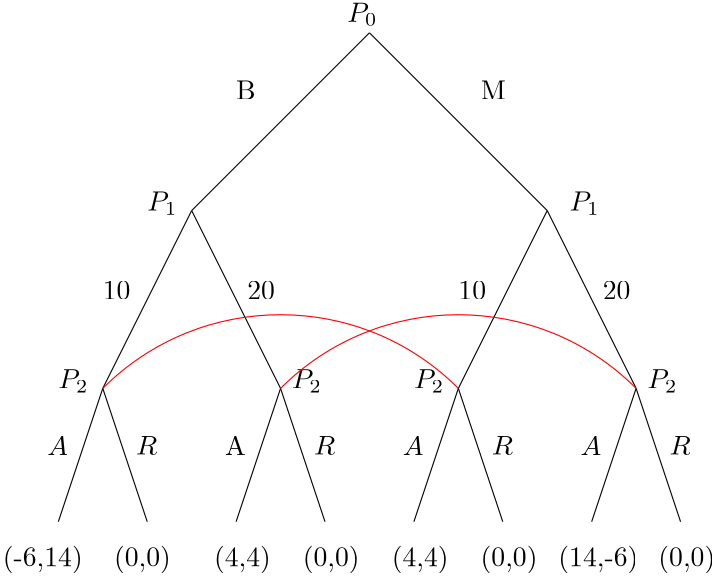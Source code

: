 <?xml version="1.0"?>
<!DOCTYPE ipe SYSTEM "ipe.dtd">
<ipe version="70206" creator="Ipe 7.2.11">
<info created="D:20201127175934" modified="D:20201127180519"/>
<ipestyle name="basic">
<symbol name="arrow/arc(spx)">
<path stroke="sym-stroke" fill="sym-stroke" pen="sym-pen">
0 0 m
-1 0.333 l
-1 -0.333 l
h
</path>
</symbol>
<symbol name="arrow/farc(spx)">
<path stroke="sym-stroke" fill="white" pen="sym-pen">
0 0 m
-1 0.333 l
-1 -0.333 l
h
</path>
</symbol>
<symbol name="arrow/ptarc(spx)">
<path stroke="sym-stroke" fill="sym-stroke" pen="sym-pen">
0 0 m
-1 0.333 l
-0.8 0 l
-1 -0.333 l
h
</path>
</symbol>
<symbol name="arrow/fptarc(spx)">
<path stroke="sym-stroke" fill="white" pen="sym-pen">
0 0 m
-1 0.333 l
-0.8 0 l
-1 -0.333 l
h
</path>
</symbol>
<symbol name="mark/circle(sx)" transformations="translations">
<path fill="sym-stroke">
0.6 0 0 0.6 0 0 e
0.4 0 0 0.4 0 0 e
</path>
</symbol>
<symbol name="mark/disk(sx)" transformations="translations">
<path fill="sym-stroke">
0.6 0 0 0.6 0 0 e
</path>
</symbol>
<symbol name="mark/fdisk(sfx)" transformations="translations">
<group>
<path fill="sym-fill">
0.5 0 0 0.5 0 0 e
</path>
<path fill="sym-stroke" fillrule="eofill">
0.6 0 0 0.6 0 0 e
0.4 0 0 0.4 0 0 e
</path>
</group>
</symbol>
<symbol name="mark/box(sx)" transformations="translations">
<path fill="sym-stroke" fillrule="eofill">
-0.6 -0.6 m
0.6 -0.6 l
0.6 0.6 l
-0.6 0.6 l
h
-0.4 -0.4 m
0.4 -0.4 l
0.4 0.4 l
-0.4 0.4 l
h
</path>
</symbol>
<symbol name="mark/square(sx)" transformations="translations">
<path fill="sym-stroke">
-0.6 -0.6 m
0.6 -0.6 l
0.6 0.6 l
-0.6 0.6 l
h
</path>
</symbol>
<symbol name="mark/fsquare(sfx)" transformations="translations">
<group>
<path fill="sym-fill">
-0.5 -0.5 m
0.5 -0.5 l
0.5 0.5 l
-0.5 0.5 l
h
</path>
<path fill="sym-stroke" fillrule="eofill">
-0.6 -0.6 m
0.6 -0.6 l
0.6 0.6 l
-0.6 0.6 l
h
-0.4 -0.4 m
0.4 -0.4 l
0.4 0.4 l
-0.4 0.4 l
h
</path>
</group>
</symbol>
<symbol name="mark/cross(sx)" transformations="translations">
<group>
<path fill="sym-stroke">
-0.43 -0.57 m
0.57 0.43 l
0.43 0.57 l
-0.57 -0.43 l
h
</path>
<path fill="sym-stroke">
-0.43 0.57 m
0.57 -0.43 l
0.43 -0.57 l
-0.57 0.43 l
h
</path>
</group>
</symbol>
<symbol name="arrow/fnormal(spx)">
<path stroke="sym-stroke" fill="white" pen="sym-pen">
0 0 m
-1 0.333 l
-1 -0.333 l
h
</path>
</symbol>
<symbol name="arrow/pointed(spx)">
<path stroke="sym-stroke" fill="sym-stroke" pen="sym-pen">
0 0 m
-1 0.333 l
-0.8 0 l
-1 -0.333 l
h
</path>
</symbol>
<symbol name="arrow/fpointed(spx)">
<path stroke="sym-stroke" fill="white" pen="sym-pen">
0 0 m
-1 0.333 l
-0.8 0 l
-1 -0.333 l
h
</path>
</symbol>
<symbol name="arrow/linear(spx)">
<path stroke="sym-stroke" pen="sym-pen">
-1 0.333 m
0 0 l
-1 -0.333 l
</path>
</symbol>
<symbol name="arrow/fdouble(spx)">
<path stroke="sym-stroke" fill="white" pen="sym-pen">
0 0 m
-1 0.333 l
-1 -0.333 l
h
-1 0 m
-2 0.333 l
-2 -0.333 l
h
</path>
</symbol>
<symbol name="arrow/double(spx)">
<path stroke="sym-stroke" fill="sym-stroke" pen="sym-pen">
0 0 m
-1 0.333 l
-1 -0.333 l
h
-1 0 m
-2 0.333 l
-2 -0.333 l
h
</path>
</symbol>
<pen name="heavier" value="0.8"/>
<pen name="fat" value="1.2"/>
<pen name="ultrafat" value="2"/>
<symbolsize name="large" value="5"/>
<symbolsize name="small" value="2"/>
<symbolsize name="tiny" value="1.1"/>
<arrowsize name="large" value="10"/>
<arrowsize name="small" value="5"/>
<arrowsize name="tiny" value="3"/>
<color name="red" value="1 0 0"/>
<color name="green" value="0 1 0"/>
<color name="blue" value="0 0 1"/>
<color name="yellow" value="1 1 0"/>
<color name="orange" value="1 0.647 0"/>
<color name="gold" value="1 0.843 0"/>
<color name="purple" value="0.627 0.125 0.941"/>
<color name="gray" value="0.745"/>
<color name="brown" value="0.647 0.165 0.165"/>
<color name="navy" value="0 0 0.502"/>
<color name="pink" value="1 0.753 0.796"/>
<color name="seagreen" value="0.18 0.545 0.341"/>
<color name="turquoise" value="0.251 0.878 0.816"/>
<color name="violet" value="0.933 0.51 0.933"/>
<color name="darkblue" value="0 0 0.545"/>
<color name="darkcyan" value="0 0.545 0.545"/>
<color name="darkgray" value="0.663"/>
<color name="darkgreen" value="0 0.392 0"/>
<color name="darkmagenta" value="0.545 0 0.545"/>
<color name="darkorange" value="1 0.549 0"/>
<color name="darkred" value="0.545 0 0"/>
<color name="lightblue" value="0.678 0.847 0.902"/>
<color name="lightcyan" value="0.878 1 1"/>
<color name="lightgray" value="0.827"/>
<color name="lightgreen" value="0.565 0.933 0.565"/>
<color name="lightyellow" value="1 1 0.878"/>
<dashstyle name="dashed" value="[4] 0"/>
<dashstyle name="dotted" value="[1 3] 0"/>
<dashstyle name="dash dotted" value="[4 2 1 2] 0"/>
<dashstyle name="dash dot dotted" value="[4 2 1 2 1 2] 0"/>
<textsize name="large" value="\large"/>
<textsize name="Large" value="\Large"/>
<textsize name="LARGE" value="\LARGE"/>
<textsize name="huge" value="\huge"/>
<textsize name="Huge" value="\Huge"/>
<textsize name="small" value="\small"/>
<textsize name="footnote" value="\footnotesize"/>
<textsize name="tiny" value="\tiny"/>
<textstyle name="center" begin="\begin{center}" end="\end{center}"/>
<textstyle name="itemize" begin="\begin{itemize}" end="\end{itemize}"/>
<textstyle name="item" begin="\begin{itemize}\item{}" end="\end{itemize}"/>
<gridsize name="4 pts" value="4"/>
<gridsize name="8 pts (~3 mm)" value="8"/>
<gridsize name="16 pts (~6 mm)" value="16"/>
<gridsize name="32 pts (~12 mm)" value="32"/>
<gridsize name="10 pts (~3.5 mm)" value="10"/>
<gridsize name="20 pts (~7 mm)" value="20"/>
<gridsize name="14 pts (~5 mm)" value="14"/>
<gridsize name="28 pts (~10 mm)" value="28"/>
<gridsize name="56 pts (~20 mm)" value="56"/>
<anglesize name="90 deg" value="90"/>
<anglesize name="60 deg" value="60"/>
<anglesize name="45 deg" value="45"/>
<anglesize name="30 deg" value="30"/>
<anglesize name="22.5 deg" value="22.5"/>
<opacity name="10%" value="0.1"/>
<opacity name="30%" value="0.3"/>
<opacity name="50%" value="0.5"/>
<opacity name="75%" value="0.75"/>
<tiling name="falling" angle="-60" step="4" width="1"/>
<tiling name="rising" angle="30" step="4" width="1"/>
</ipestyle>
<page>
<layer name="alpha"/>
<view layers="alpha" active="alpha"/>
<path layer="alpha" matrix="1 0 0 1 0 -64" stroke="black">
256 832 m
192 768 l
</path>
<path matrix="1 0 0 1 0 -64" stroke="black">
256 832 m
320 768 l
</path>
<path matrix="1 0 0 1 0 -64" stroke="black">
192 768 m
160 704 l
</path>
<path matrix="1 0 0 1 0 -64" stroke="black">
192 768 m
224 704 l
</path>
<path matrix="1 0 0 1 0 -64" stroke="black">
320 768 m
288 704 l
</path>
<path matrix="1 0 0 1 0 -64" stroke="black">
320 768 m
352 704 l
</path>
<path matrix="1 0 0 1 0 -64" stroke="black">
224 704 m
240 656 l
</path>
<path matrix="1 0 0 1 0 -64" stroke="black">
224 704 m
208 656 l
</path>
<path matrix="1 0 0 1 0 -64" stroke="black">
160 704 m
144 656 l
</path>
<path matrix="1 0 0 1 0 -64" stroke="black">
160 704 m
176 656 l
</path>
<path matrix="1 0 0 1 0 -64" stroke="black">
288 704 m
272 656 l
</path>
<path matrix="1 0 0 1 0 -64" stroke="black">
288 704 m
304 656 l
</path>
<path matrix="1 0 0 1 0 -64" stroke="black">
352 704 m
336 656 l
</path>
<path matrix="1 0 0 1 0 -64" stroke="black">
352 704 m
368 656 l
</path>
<text matrix="1 0 0 1 -8 -12" transformations="translations" pos="256 784" stroke="black" type="label" width="10.866" height="6.812" depth="1.49" valign="baseline" style="math">P_0</text>
<text transformations="translations" pos="176 704" stroke="black" type="label" width="10.866" height="6.812" depth="1.49" valign="baseline" style="math">P_1</text>
<text matrix="1 0 0 1 -8 0" transformations="translations" pos="336 704" stroke="black" type="label" width="10.866" height="6.812" depth="1.49" valign="baseline" style="math">P_1</text>
<text transformations="translations" pos="144 640" stroke="black" type="label" width="10.866" height="6.812" depth="1.49" valign="baseline" style="math">P_2</text>
<text matrix="1 0 0 1 -8 0" transformations="translations" pos="236 640" stroke="black" type="label" width="10.866" height="6.812" depth="1.49" valign="baseline" style="math">P_2</text>
<text matrix="1 0 0 1 -4 0" transformations="translations" pos="276 640" stroke="black" type="label" width="10.866" height="6.812" depth="1.49" valign="baseline" style="math">P_2</text>
<text matrix="1 0 0 1 -4 0" transformations="translations" pos="360 640" stroke="black" type="label" width="10.866" height="6.812" depth="1.49" valign="baseline" style="math">P_2</text>
<text matrix="1 0 0 1 -12 0" transformations="translations" pos="136 576" stroke="black" type="label" width="28.781" height="7.473" depth="2.49" valign="baseline">(-6,14)</text>
<text matrix="1 0 0 1 -12 0" transformations="translations" pos="176 576" stroke="black" type="label" width="20.479" height="7.473" depth="2.49" valign="baseline">(0,0)</text>
<text matrix="1 0 0 1 -4 -4" transformations="translations" pos="204 580" stroke="black" type="label" width="20.479" height="7.473" depth="2.49" valign="baseline">(4,4)</text>
<text matrix="1 0 0 1 -4 -4" transformations="translations" pos="236 580" stroke="black" type="label" width="20.479" height="7.473" depth="2.49" valign="baseline">(0,0)</text>
<text matrix="1 0 0 1 -8 0" transformations="translations" pos="272 576" stroke="black" type="label" width="20.479" height="7.473" depth="2.49" valign="baseline">(4,4)</text>
<text matrix="1 0 0 1 -8 0" transformations="translations" pos="304 576" stroke="black" type="label" width="20.479" height="7.473" depth="2.49" valign="baseline">(0,0)</text>
<text matrix="1 0 0 1 -12 -4" transformations="translations" pos="336 580" stroke="black" type="label" width="28.781" height="7.473" depth="2.49" valign="baseline">(14,-6)</text>
<text matrix="1 0 0 1 -16 -4" transformations="translations" pos="376 580" stroke="black" type="label" width="20.479" height="7.473" depth="2.49" valign="baseline">(0,0)</text>
<text transformations="translations" pos="208 744" stroke="black" type="label" width="7.057" height="6.808" depth="0" valign="baseline">B</text>
<text matrix="1 0 0 1 -20 -4" transformations="translations" pos="316 748" stroke="black" type="label" width="9.132" height="6.808" depth="0" valign="baseline">M</text>
<text transformations="translations" pos="160 672" stroke="black" type="label" width="9.963" height="6.42" depth="0" valign="baseline">10</text>
<text matrix="1 0 0 1 -8 0" transformations="translations" pos="220 672" stroke="black" type="label" width="9.963" height="6.42" depth="0" valign="baseline">20</text>
<text transformations="translations" pos="132 616" stroke="black" type="label" width="0" height="0" depth="0" valign="baseline" style="math"></text>
<text transformations="translations" pos="140 616" stroke="black" type="label" width="7.472" height="6.808" depth="0" valign="baseline" style="math">A</text>
<text matrix="1 0 0 1 -4 0" transformations="translations" pos="176 616" stroke="black" type="label" width="7.641" height="6.808" depth="0" valign="baseline" style="math">R</text>
<text matrix="1 0 0 1 -4 0" transformations="translations" pos="208 616" stroke="black" type="label" width="7.472" height="6.808" depth="0" valign="baseline">A</text>
<text transformations="translations" pos="236 616" stroke="black" type="label" width="7.641" height="6.808" depth="0" valign="baseline" style="math">R</text>
<text transformations="translations" pos="268 616" stroke="black" type="label" width="7.472" height="6.808" depth="0" valign="baseline" style="math">A</text>
<text matrix="1 0 0 1 -4 0" transformations="translations" pos="304 616" stroke="black" type="label" width="7.641" height="6.808" depth="0" valign="baseline" style="math">R</text>
<text matrix="1 0 0 1 -4 0" transformations="translations" pos="336 616" stroke="black" type="label" width="7.472" height="6.808" depth="0" valign="baseline" style="math">A</text>
<text matrix="1 0 0 1 -4 0" transformations="translations" pos="368 616" stroke="black" type="label" width="7.641" height="6.808" depth="0" valign="baseline" style="math">R</text>
<text matrix="1 0 0 1 0 -4" transformations="translations" pos="288 676" stroke="black" type="label" width="9.963" height="6.42" depth="0" valign="baseline">10</text>
<text matrix="1 0 0 1 -8 -4" transformations="translations" pos="348 676" stroke="black" type="label" width="9.963" height="6.42" depth="0" valign="baseline">20</text>
<path stroke="red">
160 640 m
90.5097 0 0 -90.5097 224 576 288 640 a
</path>
<path matrix="1 0 0 1 64 0" stroke="red">
160 640 m
90.5097 0 0 -90.5097 224 576 288 640 a
</path>
</page>
</ipe>
